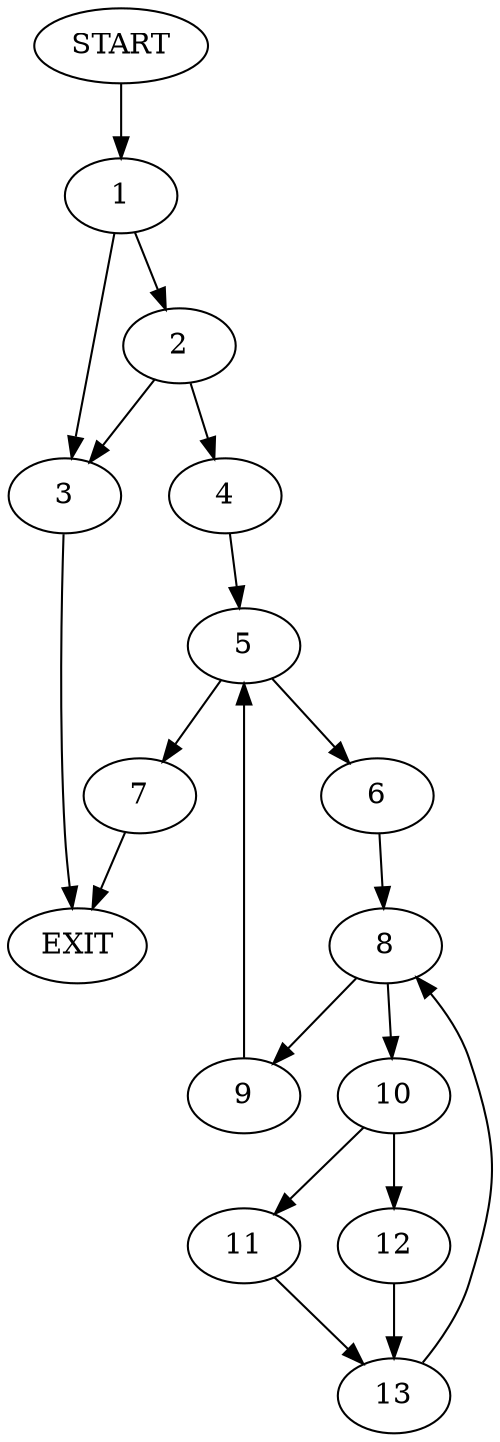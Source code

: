 digraph {
0 [label="START"]
14 [label="EXIT"]
0 -> 1
1 -> 2
1 -> 3
3 -> 14
2 -> 3
2 -> 4
4 -> 5
5 -> 6
5 -> 7
6 -> 8
7 -> 14
8 -> 9
8 -> 10
10 -> 11
10 -> 12
9 -> 5
12 -> 13
11 -> 13
13 -> 8
}
